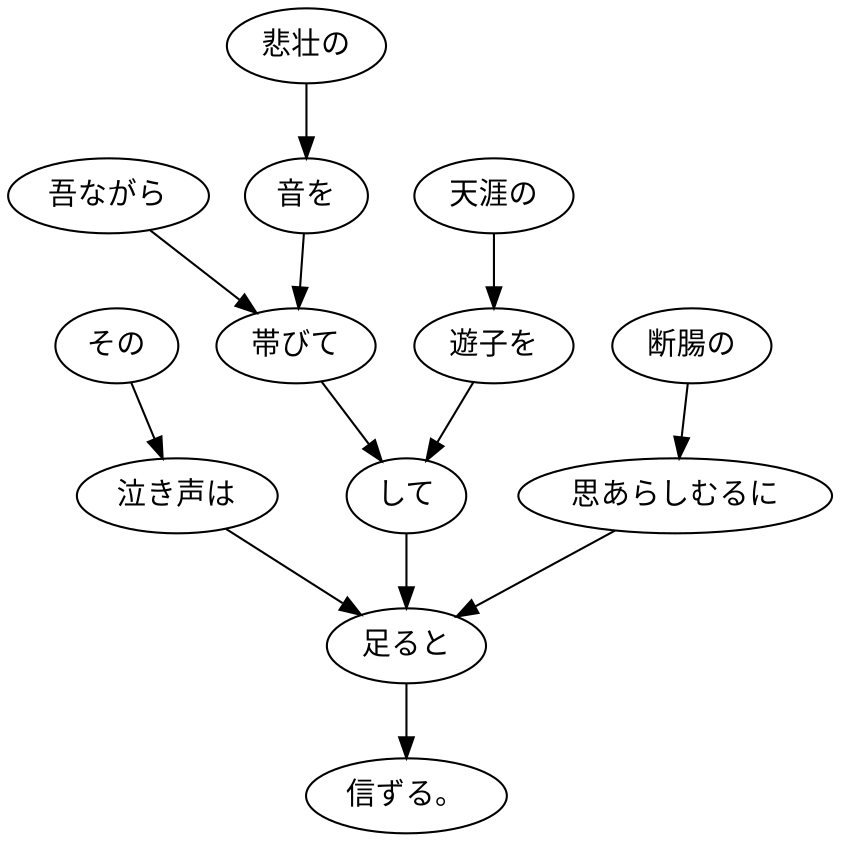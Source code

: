 digraph graph6430 {
	node0 [label="その"];
	node1 [label="泣き声は"];
	node2 [label="吾ながら"];
	node3 [label="悲壮の"];
	node4 [label="音を"];
	node5 [label="帯びて"];
	node6 [label="天涯の"];
	node7 [label="遊子を"];
	node8 [label="して"];
	node9 [label="断腸の"];
	node10 [label="思あらしむるに"];
	node11 [label="足ると"];
	node12 [label="信ずる。"];
	node0 -> node1;
	node1 -> node11;
	node2 -> node5;
	node3 -> node4;
	node4 -> node5;
	node5 -> node8;
	node6 -> node7;
	node7 -> node8;
	node8 -> node11;
	node9 -> node10;
	node10 -> node11;
	node11 -> node12;
}
